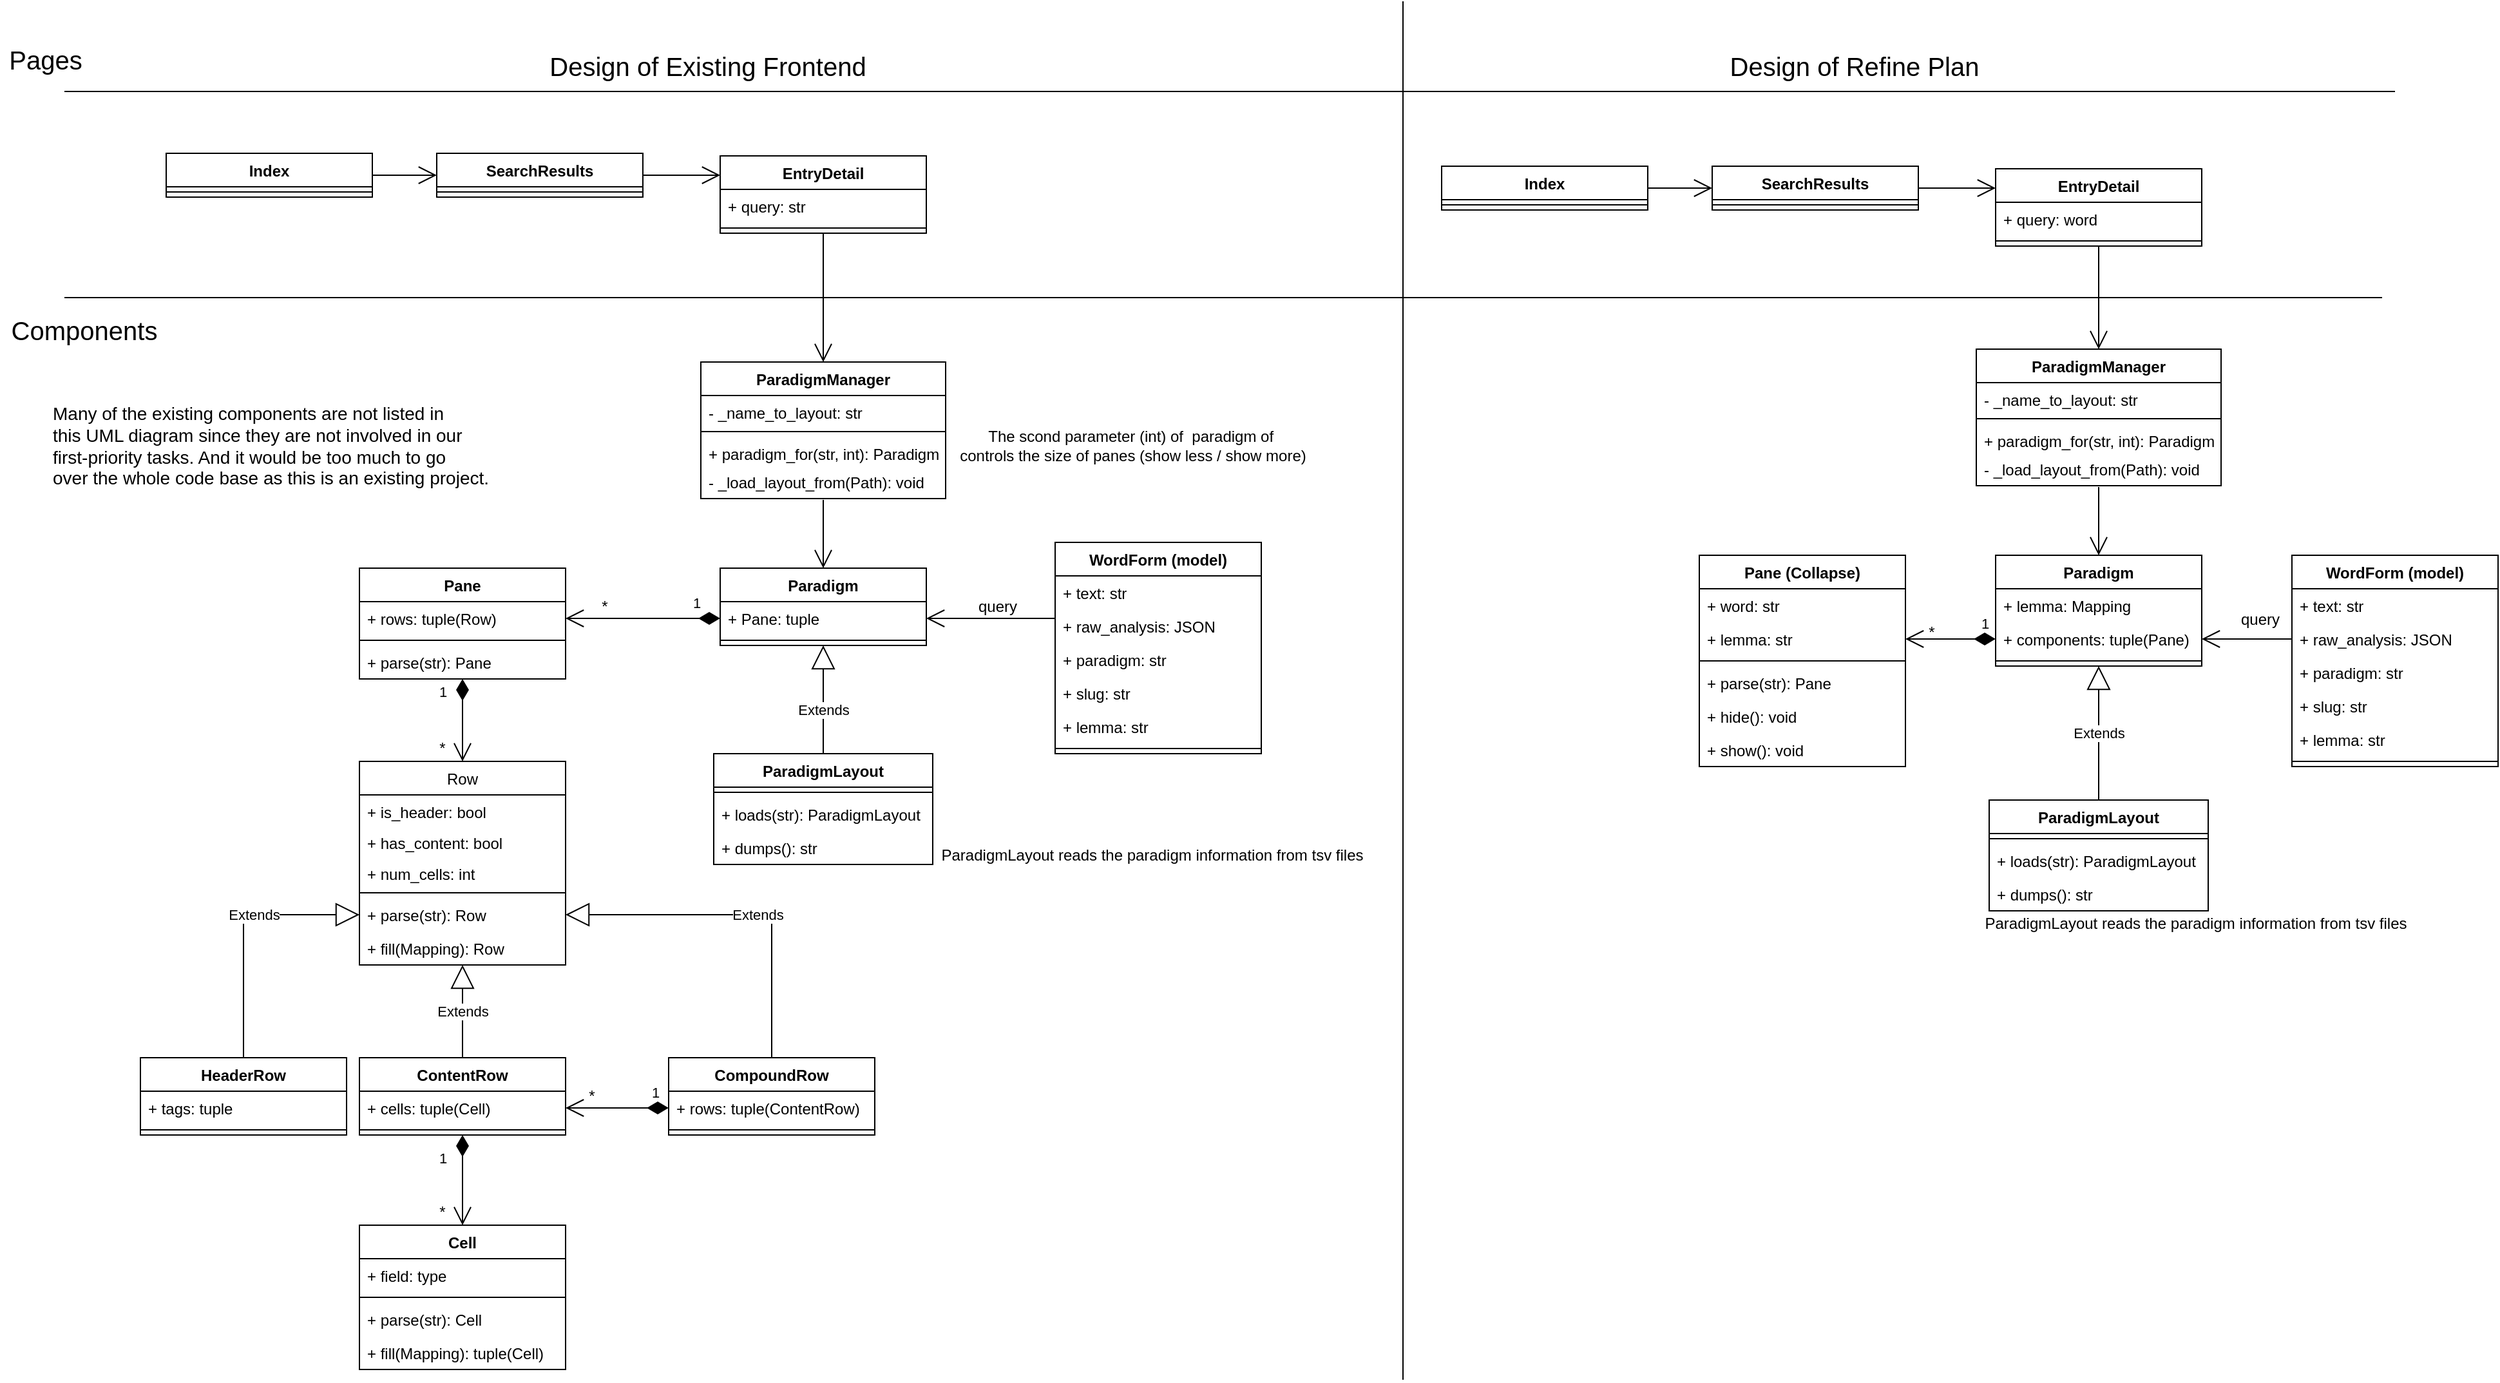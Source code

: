 <mxfile version="16.4.11" type="device" pages="2"><diagram id="eEuVgYjgzOtq0VRxzbCw" name="Page-1"><mxGraphModel dx="1896" dy="2185" grid="1" gridSize="10" guides="1" tooltips="1" connect="1" arrows="1" fold="1" page="1" pageScale="1" pageWidth="827" pageHeight="1169" math="0" shadow="0"><root><mxCell id="0"/><mxCell id="1" parent="0"/><mxCell id="AOK_Ke5iaL1Xo7j-K19S-5" value="Paradigm" style="swimlane;fontStyle=1;align=center;verticalAlign=top;childLayout=stackLayout;horizontal=1;startSize=26;horizontalStack=0;resizeParent=1;resizeParentMax=0;resizeLast=0;collapsible=1;marginBottom=0;" parent="1" vertex="1"><mxGeometry x="630" y="120" width="160" height="60" as="geometry"><mxRectangle x="610" y="160" width="90" height="26" as="alternateBounds"/></mxGeometry></mxCell><mxCell id="AOK_Ke5iaL1Xo7j-K19S-6" value="+ Pane: tuple" style="text;strokeColor=none;fillColor=none;align=left;verticalAlign=top;spacingLeft=4;spacingRight=4;overflow=hidden;rotatable=0;points=[[0,0.5],[1,0.5]];portConstraint=eastwest;" parent="AOK_Ke5iaL1Xo7j-K19S-5" vertex="1"><mxGeometry y="26" width="160" height="26" as="geometry"/></mxCell><mxCell id="AOK_Ke5iaL1Xo7j-K19S-7" value="" style="line;strokeWidth=1;fillColor=none;align=left;verticalAlign=middle;spacingTop=-1;spacingLeft=3;spacingRight=3;rotatable=0;labelPosition=right;points=[];portConstraint=eastwest;" parent="AOK_Ke5iaL1Xo7j-K19S-5" vertex="1"><mxGeometry y="52" width="160" height="8" as="geometry"/></mxCell><mxCell id="AOK_Ke5iaL1Xo7j-K19S-9" value="ParadigmLayout" style="swimlane;fontStyle=1;align=center;verticalAlign=top;childLayout=stackLayout;horizontal=1;startSize=26;horizontalStack=0;resizeParent=1;resizeParentMax=0;resizeLast=0;collapsible=1;marginBottom=0;" parent="1" vertex="1"><mxGeometry x="625" y="264" width="170" height="86" as="geometry"/></mxCell><mxCell id="AOK_Ke5iaL1Xo7j-K19S-11" value="" style="line;strokeWidth=1;fillColor=none;align=left;verticalAlign=middle;spacingTop=-1;spacingLeft=3;spacingRight=3;rotatable=0;labelPosition=right;points=[];portConstraint=eastwest;" parent="AOK_Ke5iaL1Xo7j-K19S-9" vertex="1"><mxGeometry y="26" width="170" height="8" as="geometry"/></mxCell><mxCell id="AOK_Ke5iaL1Xo7j-K19S-12" value="+ loads(str): ParadigmLayout" style="text;strokeColor=none;fillColor=none;align=left;verticalAlign=top;spacingLeft=4;spacingRight=4;overflow=hidden;rotatable=0;points=[[0,0.5],[1,0.5]];portConstraint=eastwest;" parent="AOK_Ke5iaL1Xo7j-K19S-9" vertex="1"><mxGeometry y="34" width="170" height="26" as="geometry"/></mxCell><mxCell id="v9jfoC_9FK65E2E1H8oC-6" value="+ dumps(): str" style="text;strokeColor=none;fillColor=none;align=left;verticalAlign=top;spacingLeft=4;spacingRight=4;overflow=hidden;rotatable=0;points=[[0,0.5],[1,0.5]];portConstraint=eastwest;" parent="AOK_Ke5iaL1Xo7j-K19S-9" vertex="1"><mxGeometry y="60" width="170" height="26" as="geometry"/></mxCell><mxCell id="AOK_Ke5iaL1Xo7j-K19S-13" value="Row" style="swimlane;fontStyle=0;align=center;verticalAlign=top;childLayout=stackLayout;horizontal=1;startSize=26;horizontalStack=0;resizeParent=1;resizeParentMax=0;resizeLast=0;collapsible=1;marginBottom=0;" parent="1" vertex="1"><mxGeometry x="350" y="270" width="160" height="158" as="geometry"/></mxCell><mxCell id="AOK_Ke5iaL1Xo7j-K19S-14" value="+ is_header: bool" style="text;strokeColor=none;fillColor=none;align=left;verticalAlign=top;spacingLeft=4;spacingRight=4;overflow=hidden;rotatable=0;points=[[0,0.5],[1,0.5]];portConstraint=eastwest;fontStyle=0" parent="AOK_Ke5iaL1Xo7j-K19S-13" vertex="1"><mxGeometry y="26" width="160" height="24" as="geometry"/></mxCell><mxCell id="AOK_Ke5iaL1Xo7j-K19S-50" value="+ has_content: bool" style="text;strokeColor=none;fillColor=none;align=left;verticalAlign=top;spacingLeft=4;spacingRight=4;overflow=hidden;rotatable=0;points=[[0,0.5],[1,0.5]];portConstraint=eastwest;fontStyle=0" parent="AOK_Ke5iaL1Xo7j-K19S-13" vertex="1"><mxGeometry y="50" width="160" height="24" as="geometry"/></mxCell><mxCell id="AOK_Ke5iaL1Xo7j-K19S-51" value="+ num_cells: int" style="text;strokeColor=none;fillColor=none;align=left;verticalAlign=top;spacingLeft=4;spacingRight=4;overflow=hidden;rotatable=0;points=[[0,0.5],[1,0.5]];portConstraint=eastwest;fontStyle=0" parent="AOK_Ke5iaL1Xo7j-K19S-13" vertex="1"><mxGeometry y="74" width="160" height="24" as="geometry"/></mxCell><mxCell id="AOK_Ke5iaL1Xo7j-K19S-15" value="" style="line;strokeWidth=1;fillColor=none;align=left;verticalAlign=middle;spacingTop=-1;spacingLeft=3;spacingRight=3;rotatable=0;labelPosition=right;points=[];portConstraint=eastwest;fontStyle=0" parent="AOK_Ke5iaL1Xo7j-K19S-13" vertex="1"><mxGeometry y="98" width="160" height="8" as="geometry"/></mxCell><mxCell id="AOK_Ke5iaL1Xo7j-K19S-16" value="+ parse(str): Row" style="text;strokeColor=none;fillColor=none;align=left;verticalAlign=top;spacingLeft=4;spacingRight=4;overflow=hidden;rotatable=0;points=[[0,0.5],[1,0.5]];portConstraint=eastwest;fontStyle=0" parent="AOK_Ke5iaL1Xo7j-K19S-13" vertex="1"><mxGeometry y="106" width="160" height="26" as="geometry"/></mxCell><mxCell id="v9jfoC_9FK65E2E1H8oC-7" value="+ fill(Mapping): Row" style="text;strokeColor=none;fillColor=none;align=left;verticalAlign=top;spacingLeft=4;spacingRight=4;overflow=hidden;rotatable=0;points=[[0,0.5],[1,0.5]];portConstraint=eastwest;fontStyle=0" parent="AOK_Ke5iaL1Xo7j-K19S-13" vertex="1"><mxGeometry y="132" width="160" height="26" as="geometry"/></mxCell><mxCell id="AOK_Ke5iaL1Xo7j-K19S-17" value="HeaderRow" style="swimlane;fontStyle=1;align=center;verticalAlign=top;childLayout=stackLayout;horizontal=1;startSize=26;horizontalStack=0;resizeParent=1;resizeParentMax=0;resizeLast=0;collapsible=1;marginBottom=0;" parent="1" vertex="1"><mxGeometry x="180" y="500" width="160" height="60" as="geometry"/></mxCell><mxCell id="AOK_Ke5iaL1Xo7j-K19S-18" value="+ tags: tuple" style="text;strokeColor=none;fillColor=none;align=left;verticalAlign=top;spacingLeft=4;spacingRight=4;overflow=hidden;rotatable=0;points=[[0,0.5],[1,0.5]];portConstraint=eastwest;" parent="AOK_Ke5iaL1Xo7j-K19S-17" vertex="1"><mxGeometry y="26" width="160" height="26" as="geometry"/></mxCell><mxCell id="AOK_Ke5iaL1Xo7j-K19S-19" value="" style="line;strokeWidth=1;fillColor=none;align=left;verticalAlign=middle;spacingTop=-1;spacingLeft=3;spacingRight=3;rotatable=0;labelPosition=right;points=[];portConstraint=eastwest;" parent="AOK_Ke5iaL1Xo7j-K19S-17" vertex="1"><mxGeometry y="52" width="160" height="8" as="geometry"/></mxCell><mxCell id="AOK_Ke5iaL1Xo7j-K19S-21" value="ContentRow" style="swimlane;fontStyle=1;align=center;verticalAlign=top;childLayout=stackLayout;horizontal=1;startSize=26;horizontalStack=0;resizeParent=1;resizeParentMax=0;resizeLast=0;collapsible=1;marginBottom=0;" parent="1" vertex="1"><mxGeometry x="350" y="500" width="160" height="60" as="geometry"/></mxCell><mxCell id="AOK_Ke5iaL1Xo7j-K19S-22" value="+ cells: tuple(Cell)" style="text;strokeColor=none;fillColor=none;align=left;verticalAlign=top;spacingLeft=4;spacingRight=4;overflow=hidden;rotatable=0;points=[[0,0.5],[1,0.5]];portConstraint=eastwest;" parent="AOK_Ke5iaL1Xo7j-K19S-21" vertex="1"><mxGeometry y="26" width="160" height="26" as="geometry"/></mxCell><mxCell id="AOK_Ke5iaL1Xo7j-K19S-23" value="" style="line;strokeWidth=1;fillColor=none;align=left;verticalAlign=middle;spacingTop=-1;spacingLeft=3;spacingRight=3;rotatable=0;labelPosition=right;points=[];portConstraint=eastwest;" parent="AOK_Ke5iaL1Xo7j-K19S-21" vertex="1"><mxGeometry y="52" width="160" height="8" as="geometry"/></mxCell><mxCell id="AOK_Ke5iaL1Xo7j-K19S-25" value="CompoundRow" style="swimlane;fontStyle=1;align=center;verticalAlign=top;childLayout=stackLayout;horizontal=1;startSize=26;horizontalStack=0;resizeParent=1;resizeParentMax=0;resizeLast=0;collapsible=1;marginBottom=0;" parent="1" vertex="1"><mxGeometry x="590" y="500" width="160" height="60" as="geometry"/></mxCell><mxCell id="AOK_Ke5iaL1Xo7j-K19S-26" value="+ rows: tuple(ContentRow)" style="text;strokeColor=none;fillColor=none;align=left;verticalAlign=top;spacingLeft=4;spacingRight=4;overflow=hidden;rotatable=0;points=[[0,0.5],[1,0.5]];portConstraint=eastwest;" parent="AOK_Ke5iaL1Xo7j-K19S-25" vertex="1"><mxGeometry y="26" width="160" height="26" as="geometry"/></mxCell><mxCell id="AOK_Ke5iaL1Xo7j-K19S-27" value="" style="line;strokeWidth=1;fillColor=none;align=left;verticalAlign=middle;spacingTop=-1;spacingLeft=3;spacingRight=3;rotatable=0;labelPosition=right;points=[];portConstraint=eastwest;" parent="AOK_Ke5iaL1Xo7j-K19S-25" vertex="1"><mxGeometry y="52" width="160" height="8" as="geometry"/></mxCell><mxCell id="AOK_Ke5iaL1Xo7j-K19S-29" value="Cell" style="swimlane;fontStyle=1;align=center;verticalAlign=top;childLayout=stackLayout;horizontal=1;startSize=26;horizontalStack=0;resizeParent=1;resizeParentMax=0;resizeLast=0;collapsible=1;marginBottom=0;" parent="1" vertex="1"><mxGeometry x="350" y="630" width="160" height="112" as="geometry"/></mxCell><mxCell id="AOK_Ke5iaL1Xo7j-K19S-46" value="+ field: type" style="text;strokeColor=none;fillColor=none;align=left;verticalAlign=top;spacingLeft=4;spacingRight=4;overflow=hidden;rotatable=0;points=[[0,0.5],[1,0.5]];portConstraint=eastwest;" parent="AOK_Ke5iaL1Xo7j-K19S-29" vertex="1"><mxGeometry y="26" width="160" height="26" as="geometry"/></mxCell><mxCell id="AOK_Ke5iaL1Xo7j-K19S-31" value="" style="line;strokeWidth=1;fillColor=none;align=left;verticalAlign=middle;spacingTop=-1;spacingLeft=3;spacingRight=3;rotatable=0;labelPosition=right;points=[];portConstraint=eastwest;" parent="AOK_Ke5iaL1Xo7j-K19S-29" vertex="1"><mxGeometry y="52" width="160" height="8" as="geometry"/></mxCell><mxCell id="AOK_Ke5iaL1Xo7j-K19S-32" value="+ parse(str): Cell" style="text;strokeColor=none;fillColor=none;align=left;verticalAlign=top;spacingLeft=4;spacingRight=4;overflow=hidden;rotatable=0;points=[[0,0.5],[1,0.5]];portConstraint=eastwest;" parent="AOK_Ke5iaL1Xo7j-K19S-29" vertex="1"><mxGeometry y="60" width="160" height="26" as="geometry"/></mxCell><mxCell id="v9jfoC_9FK65E2E1H8oC-14" value="+ fill(Mapping): tuple(Cell)" style="text;strokeColor=none;fillColor=none;align=left;verticalAlign=top;spacingLeft=4;spacingRight=4;overflow=hidden;rotatable=0;points=[[0,0.5],[1,0.5]];portConstraint=eastwest;" parent="AOK_Ke5iaL1Xo7j-K19S-29" vertex="1"><mxGeometry y="86" width="160" height="26" as="geometry"/></mxCell><mxCell id="AOK_Ke5iaL1Xo7j-K19S-34" value="Extends" style="endArrow=block;endSize=16;endFill=0;html=1;rounded=0;exitX=0.5;exitY=0;exitDx=0;exitDy=0;entryX=0.5;entryY=1;entryDx=0;entryDy=0;" parent="1" source="AOK_Ke5iaL1Xo7j-K19S-9" target="AOK_Ke5iaL1Xo7j-K19S-5" edge="1"><mxGeometry x="-0.191" width="160" relative="1" as="geometry"><mxPoint x="270" y="320" as="sourcePoint"/><mxPoint x="710" y="210.004" as="targetPoint"/><mxPoint as="offset"/></mxGeometry></mxCell><mxCell id="AOK_Ke5iaL1Xo7j-K19S-36" value="1" style="endArrow=open;html=1;endSize=12;startArrow=diamondThin;startSize=14;startFill=1;align=left;verticalAlign=bottom;rounded=0;entryX=1;entryY=0.5;entryDx=0;entryDy=0;exitX=0;exitY=0.5;exitDx=0;exitDy=0;" parent="1" source="AOK_Ke5iaL1Xo7j-K19S-6" target="AOK_Ke5iaL1Xo7j-K19S-56" edge="1"><mxGeometry x="-0.618" y="-3" relative="1" as="geometry"><mxPoint x="570" y="200" as="sourcePoint"/><mxPoint x="510" y="158" as="targetPoint"/><mxPoint as="offset"/></mxGeometry></mxCell><mxCell id="AOK_Ke5iaL1Xo7j-K19S-37" value="*" style="text;html=1;align=center;verticalAlign=middle;resizable=0;points=[];autosize=1;strokeColor=none;fillColor=none;" parent="1" vertex="1"><mxGeometry x="530" y="140" width="20" height="20" as="geometry"/></mxCell><mxCell id="AOK_Ke5iaL1Xo7j-K19S-38" value="1" style="endArrow=open;html=1;endSize=12;startArrow=diamondThin;startSize=14;startFill=1;align=left;verticalAlign=bottom;rounded=0;entryX=0.5;entryY=0;entryDx=0;entryDy=0;" parent="1" source="AOK_Ke5iaL1Xo7j-K19S-58" target="AOK_Ke5iaL1Xo7j-K19S-13" edge="1"><mxGeometry x="-0.429" y="-20" relative="1" as="geometry"><mxPoint x="430" y="229.998" as="sourcePoint"/><mxPoint x="430" y="290" as="targetPoint"/><mxPoint as="offset"/></mxGeometry></mxCell><mxCell id="AOK_Ke5iaL1Xo7j-K19S-39" value="*" style="text;html=1;align=center;verticalAlign=middle;resizable=0;points=[];autosize=1;strokeColor=none;fillColor=none;" parent="1" vertex="1"><mxGeometry x="404" y="250" width="20" height="20" as="geometry"/></mxCell><mxCell id="AOK_Ke5iaL1Xo7j-K19S-41" value="Extends" style="endArrow=block;endSize=16;endFill=0;html=1;rounded=0;exitX=0.5;exitY=0;exitDx=0;exitDy=0;entryX=0;entryY=0.5;entryDx=0;entryDy=0;edgeStyle=orthogonalEdgeStyle;" parent="1" source="AOK_Ke5iaL1Xo7j-K19S-17" target="AOK_Ke5iaL1Xo7j-K19S-16" edge="1"><mxGeometry x="0.185" width="160" relative="1" as="geometry"><mxPoint x="360" y="510" as="sourcePoint"/><mxPoint x="360" y="410.004" as="targetPoint"/><mxPoint as="offset"/></mxGeometry></mxCell><mxCell id="AOK_Ke5iaL1Xo7j-K19S-43" value="Extends" style="endArrow=block;endSize=16;endFill=0;html=1;rounded=0;exitX=0.5;exitY=0;exitDx=0;exitDy=0;entryX=0.5;entryY=1;entryDx=0;entryDy=0;entryPerimeter=0;" parent="1" source="AOK_Ke5iaL1Xo7j-K19S-21" target="v9jfoC_9FK65E2E1H8oC-7" edge="1"><mxGeometry width="160" relative="1" as="geometry"><mxPoint x="424" y="504" as="sourcePoint"/><mxPoint x="480" y="440" as="targetPoint"/></mxGeometry></mxCell><mxCell id="AOK_Ke5iaL1Xo7j-K19S-44" value="Extends" style="endArrow=block;endSize=16;endFill=0;html=1;rounded=0;exitX=0.5;exitY=0;exitDx=0;exitDy=0;edgeStyle=orthogonalEdgeStyle;" parent="1" source="AOK_Ke5iaL1Xo7j-K19S-25" target="AOK_Ke5iaL1Xo7j-K19S-16" edge="1"><mxGeometry x="-0.1" width="160" relative="1" as="geometry"><mxPoint x="270" y="552" as="sourcePoint"/><mxPoint x="430" y="400" as="targetPoint"/><mxPoint as="offset"/></mxGeometry></mxCell><mxCell id="AOK_Ke5iaL1Xo7j-K19S-53" value="1" style="endArrow=open;html=1;endSize=12;startArrow=diamondThin;startSize=14;startFill=1;align=left;verticalAlign=bottom;rounded=0;entryX=0.5;entryY=0;entryDx=0;entryDy=0;exitX=0.5;exitY=1;exitDx=0;exitDy=0;" parent="1" source="AOK_Ke5iaL1Xo7j-K19S-21" target="AOK_Ke5iaL1Xo7j-K19S-29" edge="1"><mxGeometry x="-0.25" y="-20" relative="1" as="geometry"><mxPoint x="430" y="580" as="sourcePoint"/><mxPoint x="430" y="662" as="targetPoint"/><mxPoint as="offset"/></mxGeometry></mxCell><mxCell id="AOK_Ke5iaL1Xo7j-K19S-54" value="*" style="text;html=1;align=center;verticalAlign=middle;resizable=0;points=[];autosize=1;strokeColor=none;fillColor=none;" parent="1" vertex="1"><mxGeometry x="404" y="610" width="20" height="20" as="geometry"/></mxCell><mxCell id="AOK_Ke5iaL1Xo7j-K19S-55" value="Pane" style="swimlane;fontStyle=1;align=center;verticalAlign=top;childLayout=stackLayout;horizontal=1;startSize=26;horizontalStack=0;resizeParent=1;resizeParentMax=0;resizeLast=0;collapsible=1;marginBottom=0;" parent="1" vertex="1"><mxGeometry x="350" y="120" width="160" height="86" as="geometry"/></mxCell><mxCell id="AOK_Ke5iaL1Xo7j-K19S-56" value="+ rows: tuple(Row)" style="text;strokeColor=none;fillColor=none;align=left;verticalAlign=top;spacingLeft=4;spacingRight=4;overflow=hidden;rotatable=0;points=[[0,0.5],[1,0.5]];portConstraint=eastwest;" parent="AOK_Ke5iaL1Xo7j-K19S-55" vertex="1"><mxGeometry y="26" width="160" height="26" as="geometry"/></mxCell><mxCell id="AOK_Ke5iaL1Xo7j-K19S-57" value="" style="line;strokeWidth=1;fillColor=none;align=left;verticalAlign=middle;spacingTop=-1;spacingLeft=3;spacingRight=3;rotatable=0;labelPosition=right;points=[];portConstraint=eastwest;" parent="AOK_Ke5iaL1Xo7j-K19S-55" vertex="1"><mxGeometry y="52" width="160" height="8" as="geometry"/></mxCell><mxCell id="AOK_Ke5iaL1Xo7j-K19S-58" value="+ parse(str): Pane" style="text;strokeColor=none;fillColor=none;align=left;verticalAlign=top;spacingLeft=4;spacingRight=4;overflow=hidden;rotatable=0;points=[[0,0.5],[1,0.5]];portConstraint=eastwest;" parent="AOK_Ke5iaL1Xo7j-K19S-55" vertex="1"><mxGeometry y="60" width="160" height="26" as="geometry"/></mxCell><mxCell id="AOK_Ke5iaL1Xo7j-K19S-73" value="ParadigmManager" style="swimlane;fontStyle=1;align=center;verticalAlign=top;childLayout=stackLayout;horizontal=1;startSize=26;horizontalStack=0;resizeParent=1;resizeParentMax=0;resizeLast=0;collapsible=1;marginBottom=0;" parent="1" vertex="1"><mxGeometry x="615" y="-40" width="190" height="106" as="geometry"/></mxCell><mxCell id="AOK_Ke5iaL1Xo7j-K19S-74" value="- _name_to_layout: str" style="text;strokeColor=none;fillColor=none;align=left;verticalAlign=top;spacingLeft=4;spacingRight=4;overflow=hidden;rotatable=0;points=[[0,0.5],[1,0.5]];portConstraint=eastwest;" parent="AOK_Ke5iaL1Xo7j-K19S-73" vertex="1"><mxGeometry y="26" width="190" height="24" as="geometry"/></mxCell><mxCell id="AOK_Ke5iaL1Xo7j-K19S-75" value="" style="line;strokeWidth=1;fillColor=none;align=left;verticalAlign=middle;spacingTop=-1;spacingLeft=3;spacingRight=3;rotatable=0;labelPosition=right;points=[];portConstraint=eastwest;" parent="AOK_Ke5iaL1Xo7j-K19S-73" vertex="1"><mxGeometry y="50" width="190" height="8" as="geometry"/></mxCell><mxCell id="AOK_Ke5iaL1Xo7j-K19S-76" value="+ paradigm_for(str, int): Paradigm" style="text;strokeColor=none;fillColor=none;align=left;verticalAlign=top;spacingLeft=4;spacingRight=4;overflow=hidden;rotatable=0;points=[[0,0.5],[1,0.5]];portConstraint=eastwest;" parent="AOK_Ke5iaL1Xo7j-K19S-73" vertex="1"><mxGeometry y="58" width="190" height="22" as="geometry"/></mxCell><mxCell id="v9jfoC_9FK65E2E1H8oC-1" value="- _load_layout_from(Path): void" style="text;strokeColor=none;fillColor=none;align=left;verticalAlign=top;spacingLeft=4;spacingRight=4;overflow=hidden;rotatable=0;points=[[0,0.5],[1,0.5]];portConstraint=eastwest;" parent="AOK_Ke5iaL1Xo7j-K19S-73" vertex="1"><mxGeometry y="80" width="190" height="26" as="geometry"/></mxCell><mxCell id="AOK_Ke5iaL1Xo7j-K19S-78" value="" style="endArrow=open;endFill=1;endSize=12;html=1;rounded=0;exitX=0.5;exitY=1.038;exitDx=0;exitDy=0;exitPerimeter=0;entryX=0.5;entryY=0;entryDx=0;entryDy=0;" parent="1" source="v9jfoC_9FK65E2E1H8oC-1" target="AOK_Ke5iaL1Xo7j-K19S-5" edge="1"><mxGeometry width="160" relative="1" as="geometry"><mxPoint x="690" y="100" as="sourcePoint"/><mxPoint x="850" y="100" as="targetPoint"/></mxGeometry></mxCell><mxCell id="AOK_Ke5iaL1Xo7j-K19S-79" value="WordForm (model)" style="swimlane;fontStyle=1;align=center;verticalAlign=top;childLayout=stackLayout;horizontal=1;startSize=26;horizontalStack=0;resizeParent=1;resizeParentMax=0;resizeLast=0;collapsible=1;marginBottom=0;" parent="1" vertex="1"><mxGeometry x="890" y="100" width="160" height="164" as="geometry"/></mxCell><mxCell id="AOK_Ke5iaL1Xo7j-K19S-80" value="+ text: str" style="text;strokeColor=none;fillColor=none;align=left;verticalAlign=top;spacingLeft=4;spacingRight=4;overflow=hidden;rotatable=0;points=[[0,0.5],[1,0.5]];portConstraint=eastwest;" parent="AOK_Ke5iaL1Xo7j-K19S-79" vertex="1"><mxGeometry y="26" width="160" height="26" as="geometry"/></mxCell><mxCell id="v9jfoC_9FK65E2E1H8oC-2" value="+ raw_analysis: JSON" style="text;strokeColor=none;fillColor=none;align=left;verticalAlign=top;spacingLeft=4;spacingRight=4;overflow=hidden;rotatable=0;points=[[0,0.5],[1,0.5]];portConstraint=eastwest;" parent="AOK_Ke5iaL1Xo7j-K19S-79" vertex="1"><mxGeometry y="52" width="160" height="26" as="geometry"/></mxCell><mxCell id="v9jfoC_9FK65E2E1H8oC-3" value="+ paradigm: str" style="text;strokeColor=none;fillColor=none;align=left;verticalAlign=top;spacingLeft=4;spacingRight=4;overflow=hidden;rotatable=0;points=[[0,0.5],[1,0.5]];portConstraint=eastwest;" parent="AOK_Ke5iaL1Xo7j-K19S-79" vertex="1"><mxGeometry y="78" width="160" height="26" as="geometry"/></mxCell><mxCell id="v9jfoC_9FK65E2E1H8oC-4" value="+ slug: str" style="text;strokeColor=none;fillColor=none;align=left;verticalAlign=top;spacingLeft=4;spacingRight=4;overflow=hidden;rotatable=0;points=[[0,0.5],[1,0.5]];portConstraint=eastwest;" parent="AOK_Ke5iaL1Xo7j-K19S-79" vertex="1"><mxGeometry y="104" width="160" height="26" as="geometry"/></mxCell><mxCell id="v9jfoC_9FK65E2E1H8oC-5" value="+ lemma: str" style="text;strokeColor=none;fillColor=none;align=left;verticalAlign=top;spacingLeft=4;spacingRight=4;overflow=hidden;rotatable=0;points=[[0,0.5],[1,0.5]];portConstraint=eastwest;" parent="AOK_Ke5iaL1Xo7j-K19S-79" vertex="1"><mxGeometry y="130" width="160" height="26" as="geometry"/></mxCell><mxCell id="AOK_Ke5iaL1Xo7j-K19S-81" value="" style="line;strokeWidth=1;fillColor=none;align=left;verticalAlign=middle;spacingTop=-1;spacingLeft=3;spacingRight=3;rotatable=0;labelPosition=right;points=[];portConstraint=eastwest;" parent="AOK_Ke5iaL1Xo7j-K19S-79" vertex="1"><mxGeometry y="156" width="160" height="8" as="geometry"/></mxCell><mxCell id="AOK_Ke5iaL1Xo7j-K19S-83" value="" style="endArrow=open;endFill=1;endSize=12;html=1;rounded=0;entryX=1;entryY=0.5;entryDx=0;entryDy=0;exitX=0;exitY=0.5;exitDx=0;exitDy=0;" parent="1" target="AOK_Ke5iaL1Xo7j-K19S-6" edge="1"><mxGeometry width="160" relative="1" as="geometry"><mxPoint x="890" y="159" as="sourcePoint"/><mxPoint x="850" y="240" as="targetPoint"/></mxGeometry></mxCell><mxCell id="AOK_Ke5iaL1Xo7j-K19S-84" value="query" style="text;html=1;align=center;verticalAlign=middle;resizable=0;points=[];autosize=1;strokeColor=none;fillColor=none;" parent="1" vertex="1"><mxGeometry x="820" y="140" width="50" height="20" as="geometry"/></mxCell><mxCell id="v9jfoC_9FK65E2E1H8oC-8" value="1" style="endArrow=open;html=1;endSize=12;startArrow=diamondThin;startSize=14;startFill=1;align=left;verticalAlign=bottom;rounded=0;entryX=1;entryY=0.5;entryDx=0;entryDy=0;exitX=0;exitY=0.5;exitDx=0;exitDy=0;" parent="1" source="AOK_Ke5iaL1Xo7j-K19S-26" target="AOK_Ke5iaL1Xo7j-K19S-22" edge="1"><mxGeometry x="-0.618" y="-3" relative="1" as="geometry"><mxPoint x="615" y="639" as="sourcePoint"/><mxPoint x="495" y="639" as="targetPoint"/><mxPoint as="offset"/></mxGeometry></mxCell><mxCell id="v9jfoC_9FK65E2E1H8oC-9" value="*" style="text;html=1;align=center;verticalAlign=middle;resizable=0;points=[];autosize=1;strokeColor=none;fillColor=none;" parent="1" vertex="1"><mxGeometry x="520" y="520" width="20" height="20" as="geometry"/></mxCell><mxCell id="v9jfoC_9FK65E2E1H8oC-13" value="The scond parameter (int) of&amp;nbsp; paradigm of&amp;nbsp;&lt;br&gt;controls the size of panes (show less / show more)" style="text;html=1;align=center;verticalAlign=middle;resizable=0;points=[];autosize=1;strokeColor=none;fillColor=none;" parent="1" vertex="1"><mxGeometry x="810" y="10" width="280" height="30" as="geometry"/></mxCell><mxCell id="wZ6l7Lcj3MTkyK5_VPsL-1" value="ParadigmLayout reads the paradigm information from tsv files" style="text;html=1;align=center;verticalAlign=middle;resizable=0;points=[];autosize=1;strokeColor=none;fillColor=none;" parent="1" vertex="1"><mxGeometry x="795" y="333" width="340" height="20" as="geometry"/></mxCell><mxCell id="Bv2_7ZJv9OpewFBX-3Qv-1" value="EntryDetail" style="swimlane;fontStyle=1;align=center;verticalAlign=top;childLayout=stackLayout;horizontal=1;startSize=26;horizontalStack=0;resizeParent=1;resizeParentMax=0;resizeLast=0;collapsible=1;marginBottom=0;" parent="1" vertex="1"><mxGeometry x="630" y="-200" width="160" height="60" as="geometry"/></mxCell><mxCell id="Bv2_7ZJv9OpewFBX-3Qv-2" value="+ query: str" style="text;strokeColor=none;fillColor=none;align=left;verticalAlign=top;spacingLeft=4;spacingRight=4;overflow=hidden;rotatable=0;points=[[0,0.5],[1,0.5]];portConstraint=eastwest;" parent="Bv2_7ZJv9OpewFBX-3Qv-1" vertex="1"><mxGeometry y="26" width="160" height="26" as="geometry"/></mxCell><mxCell id="Bv2_7ZJv9OpewFBX-3Qv-3" value="" style="line;strokeWidth=1;fillColor=none;align=left;verticalAlign=middle;spacingTop=-1;spacingLeft=3;spacingRight=3;rotatable=0;labelPosition=right;points=[];portConstraint=eastwest;" parent="Bv2_7ZJv9OpewFBX-3Qv-1" vertex="1"><mxGeometry y="52" width="160" height="8" as="geometry"/></mxCell><mxCell id="Bv2_7ZJv9OpewFBX-3Qv-4" value="" style="endArrow=open;endFill=1;endSize=12;html=1;rounded=0;exitX=0.5;exitY=1;exitDx=0;exitDy=0;entryX=0.5;entryY=0;entryDx=0;entryDy=0;" parent="1" source="Bv2_7ZJv9OpewFBX-3Qv-1" target="AOK_Ke5iaL1Xo7j-K19S-73" edge="1"><mxGeometry width="160" relative="1" as="geometry"><mxPoint x="531" y="-80" as="sourcePoint"/><mxPoint x="921" y="-60" as="targetPoint"/></mxGeometry></mxCell><mxCell id="Bv2_7ZJv9OpewFBX-3Qv-5" value="" style="endArrow=none;html=1;rounded=0;" parent="1" edge="1"><mxGeometry width="50" height="50" relative="1" as="geometry"><mxPoint x="121" y="-90" as="sourcePoint"/><mxPoint x="1920" y="-90" as="targetPoint"/></mxGeometry></mxCell><mxCell id="Bv2_7ZJv9OpewFBX-3Qv-6" value="Components" style="text;html=1;align=center;verticalAlign=middle;resizable=0;points=[];autosize=1;strokeColor=none;fillColor=none;fontSize=20;" parent="1" vertex="1"><mxGeometry x="71" y="-80" width="130" height="30" as="geometry"/></mxCell><mxCell id="Bv2_7ZJv9OpewFBX-3Qv-7" value="Pages" style="text;html=1;align=center;verticalAlign=middle;resizable=0;points=[];autosize=1;strokeColor=none;fillColor=none;fontSize=20;" parent="1" vertex="1"><mxGeometry x="71" y="-290" width="70" height="30" as="geometry"/></mxCell><mxCell id="Bv2_7ZJv9OpewFBX-3Qv-8" value="" style="endArrow=none;html=1;rounded=0;fontSize=20;" parent="1" edge="1"><mxGeometry width="50" height="50" relative="1" as="geometry"><mxPoint x="121" y="-250" as="sourcePoint"/><mxPoint x="1930" y="-250" as="targetPoint"/></mxGeometry></mxCell><mxCell id="Bv2_7ZJv9OpewFBX-3Qv-9" value="SearchResults" style="swimlane;fontStyle=1;align=center;verticalAlign=top;childLayout=stackLayout;horizontal=1;startSize=26;horizontalStack=0;resizeParent=1;resizeParentMax=0;resizeLast=0;collapsible=1;marginBottom=0;" parent="1" vertex="1"><mxGeometry x="410" y="-202" width="160" height="34" as="geometry"/></mxCell><mxCell id="Bv2_7ZJv9OpewFBX-3Qv-10" value="" style="line;strokeWidth=1;fillColor=none;align=left;verticalAlign=middle;spacingTop=-1;spacingLeft=3;spacingRight=3;rotatable=0;labelPosition=right;points=[];portConstraint=eastwest;" parent="Bv2_7ZJv9OpewFBX-3Qv-9" vertex="1"><mxGeometry y="26" width="160" height="8" as="geometry"/></mxCell><mxCell id="Bv2_7ZJv9OpewFBX-3Qv-11" value="Index" style="swimlane;fontStyle=1;align=center;verticalAlign=top;childLayout=stackLayout;horizontal=1;startSize=26;horizontalStack=0;resizeParent=1;resizeParentMax=0;resizeLast=0;collapsible=1;marginBottom=0;" parent="1" vertex="1"><mxGeometry x="200" y="-202" width="160" height="34" as="geometry"/></mxCell><mxCell id="Bv2_7ZJv9OpewFBX-3Qv-12" value="" style="line;strokeWidth=1;fillColor=none;align=left;verticalAlign=middle;spacingTop=-1;spacingLeft=3;spacingRight=3;rotatable=0;labelPosition=right;points=[];portConstraint=eastwest;" parent="Bv2_7ZJv9OpewFBX-3Qv-11" vertex="1"><mxGeometry y="26" width="160" height="8" as="geometry"/></mxCell><mxCell id="Bv2_7ZJv9OpewFBX-3Qv-13" value="" style="endArrow=open;endFill=1;endSize=12;html=1;rounded=0;fontSize=20;exitX=1;exitY=0.5;exitDx=0;exitDy=0;entryX=0;entryY=0.25;entryDx=0;entryDy=0;" parent="1" source="Bv2_7ZJv9OpewFBX-3Qv-9" target="Bv2_7ZJv9OpewFBX-3Qv-1" edge="1"><mxGeometry width="160" relative="1" as="geometry"><mxPoint x="180" y="-130" as="sourcePoint"/><mxPoint x="340" y="-130" as="targetPoint"/></mxGeometry></mxCell><mxCell id="Bv2_7ZJv9OpewFBX-3Qv-14" value="" style="endArrow=open;endFill=1;endSize=12;html=1;rounded=0;fontSize=20;exitX=1;exitY=0.5;exitDx=0;exitDy=0;entryX=0;entryY=0.5;entryDx=0;entryDy=0;" parent="1" source="Bv2_7ZJv9OpewFBX-3Qv-11" target="Bv2_7ZJv9OpewFBX-3Qv-9" edge="1"><mxGeometry width="160" relative="1" as="geometry"><mxPoint x="190" y="-122" as="sourcePoint"/><mxPoint x="350" y="-122" as="targetPoint"/></mxGeometry></mxCell><mxCell id="4ZoXJX-SR7iohi2jHPbo-2" value="&lt;font style=&quot;font-size: 14px&quot;&gt;Many of the existing components are not listed in &lt;br&gt;this UML diagram since they are not involved in our &lt;br&gt;first-priority tasks. And it would be too much to go &lt;br&gt;over the whole code base as this is an existing project.&amp;nbsp;&lt;br&gt;&lt;/font&gt;" style="text;html=1;align=left;verticalAlign=middle;resizable=0;points=[];autosize=1;strokeColor=none;fillColor=none;fontSize=12;" parent="1" vertex="1"><mxGeometry x="110" y="-10" width="360" height="70" as="geometry"/></mxCell><mxCell id="NJda0D6H6CXhxhn6r048-1" value="" style="endArrow=none;html=1;rounded=0;fontSize=14;" parent="1" edge="1"><mxGeometry width="50" height="50" relative="1" as="geometry"><mxPoint x="1160" y="750" as="sourcePoint"/><mxPoint x="1160" y="-320" as="targetPoint"/></mxGeometry></mxCell><mxCell id="quHZMkm4_BLoScBO74oe-1" value="Paradigm" style="swimlane;fontStyle=1;align=center;verticalAlign=top;childLayout=stackLayout;horizontal=1;startSize=26;horizontalStack=0;resizeParent=1;resizeParentMax=0;resizeLast=0;collapsible=1;marginBottom=0;" parent="1" vertex="1"><mxGeometry x="1620" y="110" width="160" height="86" as="geometry"><mxRectangle x="610" y="160" width="90" height="26" as="alternateBounds"/></mxGeometry></mxCell><mxCell id="quHZMkm4_BLoScBO74oe-2" value="+ lemma: Mapping" style="text;strokeColor=none;fillColor=none;align=left;verticalAlign=top;spacingLeft=4;spacingRight=4;overflow=hidden;rotatable=0;points=[[0,0.5],[1,0.5]];portConstraint=eastwest;" parent="quHZMkm4_BLoScBO74oe-1" vertex="1"><mxGeometry y="26" width="160" height="26" as="geometry"/></mxCell><mxCell id="quHZMkm4_BLoScBO74oe-3" value="+ components: tuple(Pane)" style="text;strokeColor=none;fillColor=none;align=left;verticalAlign=top;spacingLeft=4;spacingRight=4;overflow=hidden;rotatable=0;points=[[0,0.5],[1,0.5]];portConstraint=eastwest;" parent="quHZMkm4_BLoScBO74oe-1" vertex="1"><mxGeometry y="52" width="160" height="26" as="geometry"/></mxCell><mxCell id="quHZMkm4_BLoScBO74oe-4" value="" style="line;strokeWidth=1;fillColor=none;align=left;verticalAlign=middle;spacingTop=-1;spacingLeft=3;spacingRight=3;rotatable=0;labelPosition=right;points=[];portConstraint=eastwest;" parent="quHZMkm4_BLoScBO74oe-1" vertex="1"><mxGeometry y="78" width="160" height="8" as="geometry"/></mxCell><mxCell id="quHZMkm4_BLoScBO74oe-5" value="ParadigmLayout" style="swimlane;fontStyle=1;align=center;verticalAlign=top;childLayout=stackLayout;horizontal=1;startSize=26;horizontalStack=0;resizeParent=1;resizeParentMax=0;resizeLast=0;collapsible=1;marginBottom=0;" parent="1" vertex="1"><mxGeometry x="1615" y="300" width="170" height="86" as="geometry"/></mxCell><mxCell id="quHZMkm4_BLoScBO74oe-6" value="" style="line;strokeWidth=1;fillColor=none;align=left;verticalAlign=middle;spacingTop=-1;spacingLeft=3;spacingRight=3;rotatable=0;labelPosition=right;points=[];portConstraint=eastwest;" parent="quHZMkm4_BLoScBO74oe-5" vertex="1"><mxGeometry y="26" width="170" height="8" as="geometry"/></mxCell><mxCell id="quHZMkm4_BLoScBO74oe-7" value="+ loads(str): ParadigmLayout" style="text;strokeColor=none;fillColor=none;align=left;verticalAlign=top;spacingLeft=4;spacingRight=4;overflow=hidden;rotatable=0;points=[[0,0.5],[1,0.5]];portConstraint=eastwest;" parent="quHZMkm4_BLoScBO74oe-5" vertex="1"><mxGeometry y="34" width="170" height="26" as="geometry"/></mxCell><mxCell id="quHZMkm4_BLoScBO74oe-8" value="+ dumps(): str" style="text;strokeColor=none;fillColor=none;align=left;verticalAlign=top;spacingLeft=4;spacingRight=4;overflow=hidden;rotatable=0;points=[[0,0.5],[1,0.5]];portConstraint=eastwest;" parent="quHZMkm4_BLoScBO74oe-5" vertex="1"><mxGeometry y="60" width="170" height="26" as="geometry"/></mxCell><mxCell id="quHZMkm4_BLoScBO74oe-9" value="Extends" style="endArrow=block;endSize=16;endFill=0;html=1;rounded=0;exitX=0.5;exitY=0;exitDx=0;exitDy=0;entryX=0.5;entryY=1;entryDx=0;entryDy=0;" parent="1" source="quHZMkm4_BLoScBO74oe-5" target="quHZMkm4_BLoScBO74oe-1" edge="1"><mxGeometry width="160" relative="1" as="geometry"><mxPoint x="1260" y="310" as="sourcePoint"/><mxPoint x="1700" y="200.004" as="targetPoint"/></mxGeometry></mxCell><mxCell id="quHZMkm4_BLoScBO74oe-10" value="1" style="endArrow=open;html=1;endSize=12;startArrow=diamondThin;startSize=14;startFill=1;align=left;verticalAlign=bottom;rounded=0;exitX=0;exitY=0.5;exitDx=0;exitDy=0;entryX=1;entryY=0.5;entryDx=0;entryDy=0;" parent="1" source="quHZMkm4_BLoScBO74oe-3" target="quHZMkm4_BLoScBO74oe-14" edge="1"><mxGeometry x="-0.618" y="-3" relative="1" as="geometry"><mxPoint x="1560" y="190" as="sourcePoint"/><mxPoint x="1540" y="160" as="targetPoint"/><mxPoint as="offset"/></mxGeometry></mxCell><mxCell id="quHZMkm4_BLoScBO74oe-11" value="*" style="text;html=1;align=center;verticalAlign=middle;resizable=0;points=[];autosize=1;strokeColor=none;fillColor=none;" parent="1" vertex="1"><mxGeometry x="1560" y="160" width="20" height="20" as="geometry"/></mxCell><mxCell id="quHZMkm4_BLoScBO74oe-12" value="Pane (Collapse)" style="swimlane;fontStyle=1;align=center;verticalAlign=top;childLayout=stackLayout;horizontal=1;startSize=26;horizontalStack=0;resizeParent=1;resizeParentMax=0;resizeLast=0;collapsible=1;marginBottom=0;" parent="1" vertex="1"><mxGeometry x="1390" y="110" width="160" height="164" as="geometry"/></mxCell><mxCell id="quHZMkm4_BLoScBO74oe-13" value="+ word: str" style="text;strokeColor=none;fillColor=none;align=left;verticalAlign=top;spacingLeft=4;spacingRight=4;overflow=hidden;rotatable=0;points=[[0,0.5],[1,0.5]];portConstraint=eastwest;" parent="quHZMkm4_BLoScBO74oe-12" vertex="1"><mxGeometry y="26" width="160" height="26" as="geometry"/></mxCell><mxCell id="quHZMkm4_BLoScBO74oe-14" value="+ lemma: str" style="text;strokeColor=none;fillColor=none;align=left;verticalAlign=top;spacingLeft=4;spacingRight=4;overflow=hidden;rotatable=0;points=[[0,0.5],[1,0.5]];portConstraint=eastwest;" parent="quHZMkm4_BLoScBO74oe-12" vertex="1"><mxGeometry y="52" width="160" height="26" as="geometry"/></mxCell><mxCell id="quHZMkm4_BLoScBO74oe-15" value="" style="line;strokeWidth=1;fillColor=none;align=left;verticalAlign=middle;spacingTop=-1;spacingLeft=3;spacingRight=3;rotatable=0;labelPosition=right;points=[];portConstraint=eastwest;" parent="quHZMkm4_BLoScBO74oe-12" vertex="1"><mxGeometry y="78" width="160" height="8" as="geometry"/></mxCell><mxCell id="quHZMkm4_BLoScBO74oe-16" value="+ parse(str): Pane" style="text;strokeColor=none;fillColor=none;align=left;verticalAlign=top;spacingLeft=4;spacingRight=4;overflow=hidden;rotatable=0;points=[[0,0.5],[1,0.5]];portConstraint=eastwest;" parent="quHZMkm4_BLoScBO74oe-12" vertex="1"><mxGeometry y="86" width="160" height="26" as="geometry"/></mxCell><mxCell id="quHZMkm4_BLoScBO74oe-17" value="+ hide(): void" style="text;strokeColor=none;fillColor=none;align=left;verticalAlign=top;spacingLeft=4;spacingRight=4;overflow=hidden;rotatable=0;points=[[0,0.5],[1,0.5]];portConstraint=eastwest;" parent="quHZMkm4_BLoScBO74oe-12" vertex="1"><mxGeometry y="112" width="160" height="26" as="geometry"/></mxCell><mxCell id="quHZMkm4_BLoScBO74oe-18" value="+ show(): void" style="text;strokeColor=none;fillColor=none;align=left;verticalAlign=top;spacingLeft=4;spacingRight=4;overflow=hidden;rotatable=0;points=[[0,0.5],[1,0.5]];portConstraint=eastwest;" parent="quHZMkm4_BLoScBO74oe-12" vertex="1"><mxGeometry y="138" width="160" height="26" as="geometry"/></mxCell><mxCell id="quHZMkm4_BLoScBO74oe-19" value="ParadigmManager" style="swimlane;fontStyle=1;align=center;verticalAlign=top;childLayout=stackLayout;horizontal=1;startSize=26;horizontalStack=0;resizeParent=1;resizeParentMax=0;resizeLast=0;collapsible=1;marginBottom=0;" parent="1" vertex="1"><mxGeometry x="1605" y="-50" width="190" height="106" as="geometry"/></mxCell><mxCell id="quHZMkm4_BLoScBO74oe-20" value="- _name_to_layout: str" style="text;strokeColor=none;fillColor=none;align=left;verticalAlign=top;spacingLeft=4;spacingRight=4;overflow=hidden;rotatable=0;points=[[0,0.5],[1,0.5]];portConstraint=eastwest;" parent="quHZMkm4_BLoScBO74oe-19" vertex="1"><mxGeometry y="26" width="190" height="24" as="geometry"/></mxCell><mxCell id="quHZMkm4_BLoScBO74oe-21" value="" style="line;strokeWidth=1;fillColor=none;align=left;verticalAlign=middle;spacingTop=-1;spacingLeft=3;spacingRight=3;rotatable=0;labelPosition=right;points=[];portConstraint=eastwest;" parent="quHZMkm4_BLoScBO74oe-19" vertex="1"><mxGeometry y="50" width="190" height="8" as="geometry"/></mxCell><mxCell id="quHZMkm4_BLoScBO74oe-22" value="+ paradigm_for(str, int): Paradigm" style="text;strokeColor=none;fillColor=none;align=left;verticalAlign=top;spacingLeft=4;spacingRight=4;overflow=hidden;rotatable=0;points=[[0,0.5],[1,0.5]];portConstraint=eastwest;" parent="quHZMkm4_BLoScBO74oe-19" vertex="1"><mxGeometry y="58" width="190" height="22" as="geometry"/></mxCell><mxCell id="quHZMkm4_BLoScBO74oe-23" value="- _load_layout_from(Path): void" style="text;strokeColor=none;fillColor=none;align=left;verticalAlign=top;spacingLeft=4;spacingRight=4;overflow=hidden;rotatable=0;points=[[0,0.5],[1,0.5]];portConstraint=eastwest;" parent="quHZMkm4_BLoScBO74oe-19" vertex="1"><mxGeometry y="80" width="190" height="26" as="geometry"/></mxCell><mxCell id="quHZMkm4_BLoScBO74oe-24" value="" style="endArrow=open;endFill=1;endSize=12;html=1;rounded=0;exitX=0.5;exitY=1.038;exitDx=0;exitDy=0;exitPerimeter=0;entryX=0.5;entryY=0;entryDx=0;entryDy=0;" parent="1" source="quHZMkm4_BLoScBO74oe-23" target="quHZMkm4_BLoScBO74oe-1" edge="1"><mxGeometry width="160" relative="1" as="geometry"><mxPoint x="1680" y="90" as="sourcePoint"/><mxPoint x="1840" y="90" as="targetPoint"/></mxGeometry></mxCell><mxCell id="quHZMkm4_BLoScBO74oe-25" value="WordForm (model)" style="swimlane;fontStyle=1;align=center;verticalAlign=top;childLayout=stackLayout;horizontal=1;startSize=26;horizontalStack=0;resizeParent=1;resizeParentMax=0;resizeLast=0;collapsible=1;marginBottom=0;" parent="1" vertex="1"><mxGeometry x="1850" y="110" width="160" height="164" as="geometry"/></mxCell><mxCell id="quHZMkm4_BLoScBO74oe-26" value="+ text: str" style="text;strokeColor=none;fillColor=none;align=left;verticalAlign=top;spacingLeft=4;spacingRight=4;overflow=hidden;rotatable=0;points=[[0,0.5],[1,0.5]];portConstraint=eastwest;" parent="quHZMkm4_BLoScBO74oe-25" vertex="1"><mxGeometry y="26" width="160" height="26" as="geometry"/></mxCell><mxCell id="quHZMkm4_BLoScBO74oe-27" value="+ raw_analysis: JSON" style="text;strokeColor=none;fillColor=none;align=left;verticalAlign=top;spacingLeft=4;spacingRight=4;overflow=hidden;rotatable=0;points=[[0,0.5],[1,0.5]];portConstraint=eastwest;" parent="quHZMkm4_BLoScBO74oe-25" vertex="1"><mxGeometry y="52" width="160" height="26" as="geometry"/></mxCell><mxCell id="quHZMkm4_BLoScBO74oe-28" value="+ paradigm: str" style="text;strokeColor=none;fillColor=none;align=left;verticalAlign=top;spacingLeft=4;spacingRight=4;overflow=hidden;rotatable=0;points=[[0,0.5],[1,0.5]];portConstraint=eastwest;" parent="quHZMkm4_BLoScBO74oe-25" vertex="1"><mxGeometry y="78" width="160" height="26" as="geometry"/></mxCell><mxCell id="quHZMkm4_BLoScBO74oe-29" value="+ slug: str" style="text;strokeColor=none;fillColor=none;align=left;verticalAlign=top;spacingLeft=4;spacingRight=4;overflow=hidden;rotatable=0;points=[[0,0.5],[1,0.5]];portConstraint=eastwest;" parent="quHZMkm4_BLoScBO74oe-25" vertex="1"><mxGeometry y="104" width="160" height="26" as="geometry"/></mxCell><mxCell id="quHZMkm4_BLoScBO74oe-30" value="+ lemma: str" style="text;strokeColor=none;fillColor=none;align=left;verticalAlign=top;spacingLeft=4;spacingRight=4;overflow=hidden;rotatable=0;points=[[0,0.5],[1,0.5]];portConstraint=eastwest;" parent="quHZMkm4_BLoScBO74oe-25" vertex="1"><mxGeometry y="130" width="160" height="26" as="geometry"/></mxCell><mxCell id="quHZMkm4_BLoScBO74oe-31" value="" style="line;strokeWidth=1;fillColor=none;align=left;verticalAlign=middle;spacingTop=-1;spacingLeft=3;spacingRight=3;rotatable=0;labelPosition=right;points=[];portConstraint=eastwest;" parent="quHZMkm4_BLoScBO74oe-25" vertex="1"><mxGeometry y="156" width="160" height="8" as="geometry"/></mxCell><mxCell id="quHZMkm4_BLoScBO74oe-32" value="" style="endArrow=open;endFill=1;endSize=12;html=1;rounded=0;entryX=1;entryY=0.5;entryDx=0;entryDy=0;" parent="1" source="quHZMkm4_BLoScBO74oe-27" target="quHZMkm4_BLoScBO74oe-3" edge="1"><mxGeometry width="160" relative="1" as="geometry"><mxPoint x="1880" y="149" as="sourcePoint"/><mxPoint x="1840" y="230" as="targetPoint"/></mxGeometry></mxCell><mxCell id="quHZMkm4_BLoScBO74oe-33" value="query" style="text;html=1;align=center;verticalAlign=middle;resizable=0;points=[];autosize=1;strokeColor=none;fillColor=none;" parent="1" vertex="1"><mxGeometry x="1800" y="150" width="50" height="20" as="geometry"/></mxCell><mxCell id="quHZMkm4_BLoScBO74oe-34" value="EntryDetail" style="swimlane;fontStyle=1;align=center;verticalAlign=top;childLayout=stackLayout;horizontal=1;startSize=26;horizontalStack=0;resizeParent=1;resizeParentMax=0;resizeLast=0;collapsible=1;marginBottom=0;" parent="1" vertex="1"><mxGeometry x="1620" y="-190" width="160" height="60" as="geometry"/></mxCell><mxCell id="quHZMkm4_BLoScBO74oe-35" value="+ query: word" style="text;strokeColor=none;fillColor=none;align=left;verticalAlign=top;spacingLeft=4;spacingRight=4;overflow=hidden;rotatable=0;points=[[0,0.5],[1,0.5]];portConstraint=eastwest;" parent="quHZMkm4_BLoScBO74oe-34" vertex="1"><mxGeometry y="26" width="160" height="26" as="geometry"/></mxCell><mxCell id="quHZMkm4_BLoScBO74oe-36" value="" style="line;strokeWidth=1;fillColor=none;align=left;verticalAlign=middle;spacingTop=-1;spacingLeft=3;spacingRight=3;rotatable=0;labelPosition=right;points=[];portConstraint=eastwest;" parent="quHZMkm4_BLoScBO74oe-34" vertex="1"><mxGeometry y="52" width="160" height="8" as="geometry"/></mxCell><mxCell id="quHZMkm4_BLoScBO74oe-37" value="" style="endArrow=open;endFill=1;endSize=12;html=1;rounded=0;exitX=0.5;exitY=1;exitDx=0;exitDy=0;entryX=0.5;entryY=0;entryDx=0;entryDy=0;" parent="1" source="quHZMkm4_BLoScBO74oe-34" target="quHZMkm4_BLoScBO74oe-19" edge="1"><mxGeometry width="160" relative="1" as="geometry"><mxPoint x="1310" y="-70" as="sourcePoint"/><mxPoint x="1470" y="-70" as="targetPoint"/></mxGeometry></mxCell><mxCell id="quHZMkm4_BLoScBO74oe-38" value="SearchResults" style="swimlane;fontStyle=1;align=center;verticalAlign=top;childLayout=stackLayout;horizontal=1;startSize=26;horizontalStack=0;resizeParent=1;resizeParentMax=0;resizeLast=0;collapsible=1;marginBottom=0;" parent="1" vertex="1"><mxGeometry x="1400" y="-192" width="160" height="34" as="geometry"/></mxCell><mxCell id="quHZMkm4_BLoScBO74oe-39" value="" style="line;strokeWidth=1;fillColor=none;align=left;verticalAlign=middle;spacingTop=-1;spacingLeft=3;spacingRight=3;rotatable=0;labelPosition=right;points=[];portConstraint=eastwest;" parent="quHZMkm4_BLoScBO74oe-38" vertex="1"><mxGeometry y="26" width="160" height="8" as="geometry"/></mxCell><mxCell id="quHZMkm4_BLoScBO74oe-40" value="Index" style="swimlane;fontStyle=1;align=center;verticalAlign=top;childLayout=stackLayout;horizontal=1;startSize=26;horizontalStack=0;resizeParent=1;resizeParentMax=0;resizeLast=0;collapsible=1;marginBottom=0;" parent="1" vertex="1"><mxGeometry x="1190" y="-192" width="160" height="34" as="geometry"/></mxCell><mxCell id="quHZMkm4_BLoScBO74oe-41" value="" style="line;strokeWidth=1;fillColor=none;align=left;verticalAlign=middle;spacingTop=-1;spacingLeft=3;spacingRight=3;rotatable=0;labelPosition=right;points=[];portConstraint=eastwest;" parent="quHZMkm4_BLoScBO74oe-40" vertex="1"><mxGeometry y="26" width="160" height="8" as="geometry"/></mxCell><mxCell id="quHZMkm4_BLoScBO74oe-42" value="" style="endArrow=open;endFill=1;endSize=12;html=1;rounded=0;fontSize=20;exitX=1;exitY=0.5;exitDx=0;exitDy=0;entryX=0;entryY=0.25;entryDx=0;entryDy=0;" parent="1" source="quHZMkm4_BLoScBO74oe-38" target="quHZMkm4_BLoScBO74oe-34" edge="1"><mxGeometry width="160" relative="1" as="geometry"><mxPoint x="1170" y="-120" as="sourcePoint"/><mxPoint x="1330" y="-120" as="targetPoint"/></mxGeometry></mxCell><mxCell id="quHZMkm4_BLoScBO74oe-43" value="" style="endArrow=open;endFill=1;endSize=12;html=1;rounded=0;fontSize=20;exitX=1;exitY=0.5;exitDx=0;exitDy=0;entryX=0;entryY=0.5;entryDx=0;entryDy=0;" parent="1" source="quHZMkm4_BLoScBO74oe-40" target="quHZMkm4_BLoScBO74oe-38" edge="1"><mxGeometry width="160" relative="1" as="geometry"><mxPoint x="1180" y="-112" as="sourcePoint"/><mxPoint x="1340" y="-112" as="targetPoint"/></mxGeometry></mxCell><mxCell id="quHZMkm4_BLoScBO74oe-44" value="ParadigmLayout reads the paradigm information from tsv files" style="text;html=1;align=center;verticalAlign=middle;resizable=0;points=[];autosize=1;strokeColor=none;fillColor=none;" parent="1" vertex="1"><mxGeometry x="1605" y="386" width="340" height="20" as="geometry"/></mxCell><mxCell id="quHZMkm4_BLoScBO74oe-45" value="&lt;font style=&quot;font-size: 20px&quot;&gt;Design of Existing Frontend&lt;/font&gt;" style="text;html=1;align=center;verticalAlign=middle;resizable=0;points=[];autosize=1;strokeColor=none;fillColor=none;fontSize=14;" parent="1" vertex="1"><mxGeometry x="490" y="-280" width="260" height="20" as="geometry"/></mxCell><mxCell id="quHZMkm4_BLoScBO74oe-46" value="&lt;font style=&quot;font-size: 20px&quot;&gt;Design of Refine Plan&lt;/font&gt;" style="text;html=1;align=center;verticalAlign=middle;resizable=0;points=[];autosize=1;strokeColor=none;fillColor=none;fontSize=14;" parent="1" vertex="1"><mxGeometry x="1405" y="-280" width="210" height="20" as="geometry"/></mxCell></root></mxGraphModel></diagram><diagram id="9gmVwiXC6QH92YykjPc8" name="Page-2"><mxGraphModel dx="1185" dy="635" grid="1" gridSize="10" guides="1" tooltips="1" connect="1" arrows="1" fold="1" page="1" pageScale="1" pageWidth="827" pageHeight="1169" math="0" shadow="0"><root><mxCell id="f7kBjWzniDTEtUJS_20--0"/><mxCell id="f7kBjWzniDTEtUJS_20--1" parent="f7kBjWzniDTEtUJS_20--0"/></root></mxGraphModel></diagram></mxfile>